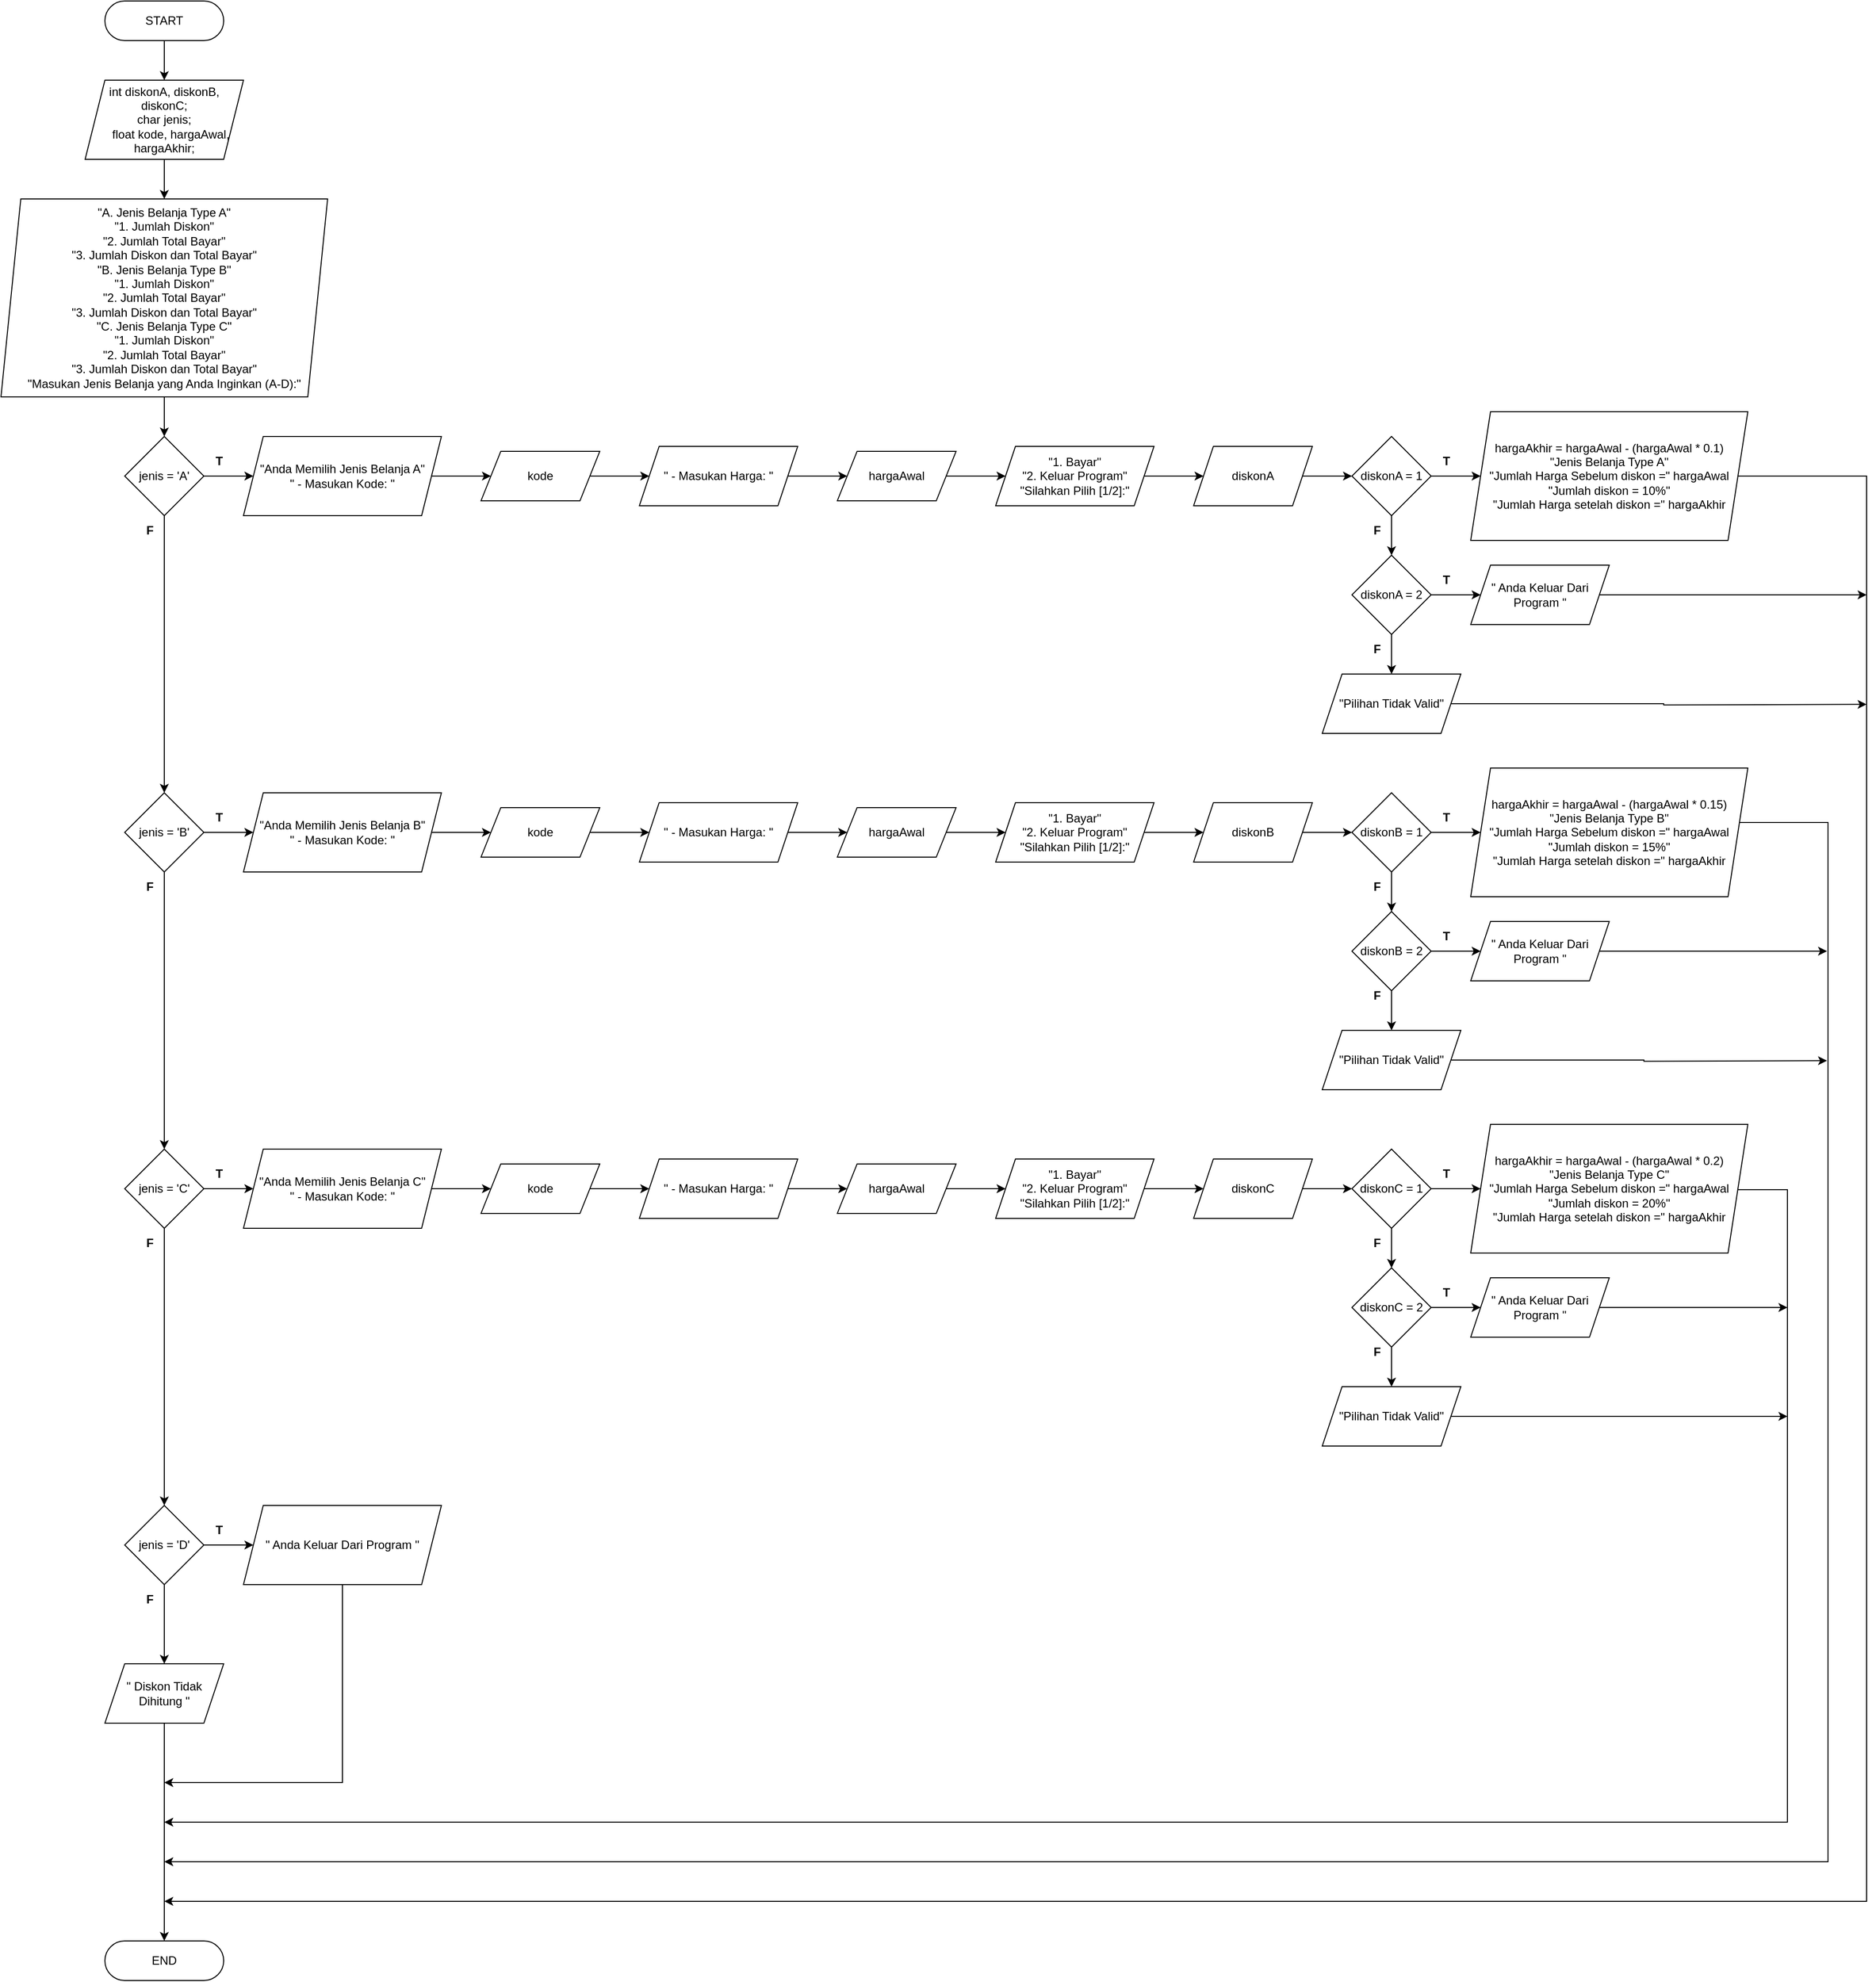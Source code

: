 <mxfile version="22.0.3" type="github">
  <diagram id="C5RBs43oDa-KdzZeNtuy" name="Page-1">
    <mxGraphModel dx="1877" dy="534" grid="1" gridSize="10" guides="1" tooltips="1" connect="1" arrows="1" fold="1" page="1" pageScale="1" pageWidth="827" pageHeight="1169" math="0" shadow="0">
      <root>
        <mxCell id="WIyWlLk6GJQsqaUBKTNV-0" />
        <mxCell id="WIyWlLk6GJQsqaUBKTNV-1" parent="WIyWlLk6GJQsqaUBKTNV-0" />
        <mxCell id="9HEpveWAv9ixlDzTCL7B-12" style="edgeStyle=orthogonalEdgeStyle;rounded=0;orthogonalLoop=1;jettySize=auto;html=1;exitX=0.5;exitY=1;exitDx=0;exitDy=0;entryX=0.5;entryY=0;entryDx=0;entryDy=0;" parent="WIyWlLk6GJQsqaUBKTNV-1" source="9HEpveWAv9ixlDzTCL7B-0" target="9HEpveWAv9ixlDzTCL7B-9" edge="1">
          <mxGeometry relative="1" as="geometry" />
        </mxCell>
        <mxCell id="9HEpveWAv9ixlDzTCL7B-0" value="START" style="rounded=1;whiteSpace=wrap;html=1;arcSize=50;" parent="WIyWlLk6GJQsqaUBKTNV-1" vertex="1">
          <mxGeometry x="60" y="200" width="120" height="40" as="geometry" />
        </mxCell>
        <mxCell id="rqn4Hq65323MsPB9Nm2r-11" style="edgeStyle=orthogonalEdgeStyle;rounded=0;orthogonalLoop=1;jettySize=auto;html=1;exitX=1;exitY=0.5;exitDx=0;exitDy=0;" edge="1" parent="WIyWlLk6GJQsqaUBKTNV-1" source="9HEpveWAv9ixlDzTCL7B-3" target="rqn4Hq65323MsPB9Nm2r-6">
          <mxGeometry relative="1" as="geometry" />
        </mxCell>
        <mxCell id="rqn4Hq65323MsPB9Nm2r-63" style="edgeStyle=orthogonalEdgeStyle;rounded=0;orthogonalLoop=1;jettySize=auto;html=1;exitX=0.5;exitY=1;exitDx=0;exitDy=0;entryX=0.5;entryY=0;entryDx=0;entryDy=0;" edge="1" parent="WIyWlLk6GJQsqaUBKTNV-1" source="9HEpveWAv9ixlDzTCL7B-3" target="rqn4Hq65323MsPB9Nm2r-37">
          <mxGeometry relative="1" as="geometry" />
        </mxCell>
        <mxCell id="9HEpveWAv9ixlDzTCL7B-3" value="jenis = &#39;A&#39;" style="rhombus;whiteSpace=wrap;html=1;" parent="WIyWlLk6GJQsqaUBKTNV-1" vertex="1">
          <mxGeometry x="80" y="640" width="80" height="80" as="geometry" />
        </mxCell>
        <mxCell id="rqn4Hq65323MsPB9Nm2r-4" style="edgeStyle=orthogonalEdgeStyle;rounded=0;orthogonalLoop=1;jettySize=auto;html=1;exitX=0.5;exitY=1;exitDx=0;exitDy=0;entryX=0.5;entryY=0;entryDx=0;entryDy=0;" edge="1" parent="WIyWlLk6GJQsqaUBKTNV-1" source="9HEpveWAv9ixlDzTCL7B-9" target="rqn4Hq65323MsPB9Nm2r-2">
          <mxGeometry relative="1" as="geometry" />
        </mxCell>
        <mxCell id="9HEpveWAv9ixlDzTCL7B-9" value="&lt;div&gt;int diskonA, diskonB, diskonC;&lt;/div&gt;&lt;div&gt;char jenis;&lt;span style=&quot;&quot;&gt;&lt;/span&gt;&lt;/div&gt;&lt;div&gt;&lt;span style=&quot;&quot;&gt;&lt;span style=&quot;&quot;&gt;&lt;span style=&quot;white-space: pre;&quot;&gt;&amp;nbsp;&amp;nbsp;&amp;nbsp;&amp;nbsp;&lt;/span&gt;&lt;/span&gt;float kode, hargaAwal, hargaAkhir;&lt;/span&gt;&lt;/div&gt;" style="shape=parallelogram;perimeter=parallelogramPerimeter;whiteSpace=wrap;html=1;fixedSize=1;" parent="WIyWlLk6GJQsqaUBKTNV-1" vertex="1">
          <mxGeometry x="40" y="280" width="160" height="80" as="geometry" />
        </mxCell>
        <mxCell id="9HEpveWAv9ixlDzTCL7B-16" value="END" style="rounded=1;whiteSpace=wrap;html=1;arcSize=50;" parent="WIyWlLk6GJQsqaUBKTNV-1" vertex="1">
          <mxGeometry x="60" y="2160" width="120" height="40" as="geometry" />
        </mxCell>
        <mxCell id="rqn4Hq65323MsPB9Nm2r-5" style="edgeStyle=orthogonalEdgeStyle;rounded=0;orthogonalLoop=1;jettySize=auto;html=1;exitX=0.5;exitY=1;exitDx=0;exitDy=0;entryX=0.5;entryY=0;entryDx=0;entryDy=0;" edge="1" parent="WIyWlLk6GJQsqaUBKTNV-1" source="rqn4Hq65323MsPB9Nm2r-2" target="9HEpveWAv9ixlDzTCL7B-3">
          <mxGeometry relative="1" as="geometry" />
        </mxCell>
        <mxCell id="rqn4Hq65323MsPB9Nm2r-2" value="&lt;div&gt;&quot;A. Jenis Belanja Type A&quot;&lt;/div&gt;&lt;div&gt;&quot;1. Jumlah Diskon&quot;&lt;/div&gt;&lt;div&gt;&quot;2. Jumlah Total Bayar&quot;&lt;/div&gt;&lt;div&gt;&quot;3. Jumlah Diskon dan Total Bayar&quot;&lt;/div&gt;&lt;div&gt;&quot;B. Jenis Belanja Type B&quot;&lt;/div&gt;&lt;div&gt;&quot;1. Jumlah Diskon&quot;&lt;/div&gt;&lt;div&gt;&quot;2. Jumlah Total Bayar&quot;&lt;/div&gt;&lt;div&gt;&quot;3. Jumlah Diskon dan Total Bayar&quot;&lt;/div&gt;&lt;div&gt;&quot;C. Jenis Belanja Type C&quot;&lt;/div&gt;&lt;div&gt;&quot;1. Jumlah Diskon&quot;&lt;/div&gt;&lt;div&gt;&quot;2. Jumlah Total Bayar&quot;&lt;/div&gt;&lt;div&gt;&quot;3. Jumlah Diskon dan Total Bayar&quot;&lt;/div&gt;&lt;div&gt;&quot;Masukan Jenis Belanja yang Anda Inginkan (A-D):&quot;&lt;/div&gt;" style="shape=parallelogram;perimeter=parallelogramPerimeter;whiteSpace=wrap;html=1;fixedSize=1;align=center;" vertex="1" parent="WIyWlLk6GJQsqaUBKTNV-1">
          <mxGeometry x="-45" y="400" width="330" height="200" as="geometry" />
        </mxCell>
        <mxCell id="rqn4Hq65323MsPB9Nm2r-12" style="edgeStyle=orthogonalEdgeStyle;rounded=0;orthogonalLoop=1;jettySize=auto;html=1;exitX=1;exitY=0.5;exitDx=0;exitDy=0;entryX=0;entryY=0.5;entryDx=0;entryDy=0;" edge="1" parent="WIyWlLk6GJQsqaUBKTNV-1" source="rqn4Hq65323MsPB9Nm2r-6" target="rqn4Hq65323MsPB9Nm2r-9">
          <mxGeometry relative="1" as="geometry" />
        </mxCell>
        <mxCell id="rqn4Hq65323MsPB9Nm2r-6" value="&quot;Anda Memilih Jenis Belanja A&quot;&lt;br&gt;&quot; - Masukan Kode: &quot;" style="shape=parallelogram;perimeter=parallelogramPerimeter;whiteSpace=wrap;html=1;fixedSize=1;" vertex="1" parent="WIyWlLk6GJQsqaUBKTNV-1">
          <mxGeometry x="200" y="640" width="200" height="80" as="geometry" />
        </mxCell>
        <mxCell id="rqn4Hq65323MsPB9Nm2r-14" style="edgeStyle=orthogonalEdgeStyle;rounded=0;orthogonalLoop=1;jettySize=auto;html=1;exitX=1;exitY=0.5;exitDx=0;exitDy=0;entryX=0;entryY=0.5;entryDx=0;entryDy=0;" edge="1" parent="WIyWlLk6GJQsqaUBKTNV-1" source="rqn4Hq65323MsPB9Nm2r-9" target="rqn4Hq65323MsPB9Nm2r-13">
          <mxGeometry relative="1" as="geometry" />
        </mxCell>
        <mxCell id="rqn4Hq65323MsPB9Nm2r-9" value="kode" style="shape=parallelogram;perimeter=parallelogramPerimeter;whiteSpace=wrap;html=1;fixedSize=1;" vertex="1" parent="WIyWlLk6GJQsqaUBKTNV-1">
          <mxGeometry x="440" y="655" width="120" height="50" as="geometry" />
        </mxCell>
        <mxCell id="rqn4Hq65323MsPB9Nm2r-16" style="edgeStyle=orthogonalEdgeStyle;rounded=0;orthogonalLoop=1;jettySize=auto;html=1;exitX=1;exitY=0.5;exitDx=0;exitDy=0;entryX=0;entryY=0.5;entryDx=0;entryDy=0;" edge="1" parent="WIyWlLk6GJQsqaUBKTNV-1" source="rqn4Hq65323MsPB9Nm2r-13" target="rqn4Hq65323MsPB9Nm2r-15">
          <mxGeometry relative="1" as="geometry" />
        </mxCell>
        <mxCell id="rqn4Hq65323MsPB9Nm2r-13" value="&quot;&amp;nbsp;- Masukan Harga: &quot;" style="shape=parallelogram;perimeter=parallelogramPerimeter;whiteSpace=wrap;html=1;fixedSize=1;" vertex="1" parent="WIyWlLk6GJQsqaUBKTNV-1">
          <mxGeometry x="600" y="650" width="160" height="60" as="geometry" />
        </mxCell>
        <mxCell id="rqn4Hq65323MsPB9Nm2r-19" style="edgeStyle=orthogonalEdgeStyle;rounded=0;orthogonalLoop=1;jettySize=auto;html=1;exitX=1;exitY=0.5;exitDx=0;exitDy=0;" edge="1" parent="WIyWlLk6GJQsqaUBKTNV-1" source="rqn4Hq65323MsPB9Nm2r-15" target="rqn4Hq65323MsPB9Nm2r-18">
          <mxGeometry relative="1" as="geometry" />
        </mxCell>
        <mxCell id="rqn4Hq65323MsPB9Nm2r-15" value="hargaAwal" style="shape=parallelogram;perimeter=parallelogramPerimeter;whiteSpace=wrap;html=1;fixedSize=1;" vertex="1" parent="WIyWlLk6GJQsqaUBKTNV-1">
          <mxGeometry x="800" y="655" width="120" height="50" as="geometry" />
        </mxCell>
        <mxCell id="rqn4Hq65323MsPB9Nm2r-21" style="edgeStyle=orthogonalEdgeStyle;rounded=0;orthogonalLoop=1;jettySize=auto;html=1;exitX=1;exitY=0.5;exitDx=0;exitDy=0;entryX=0;entryY=0.5;entryDx=0;entryDy=0;" edge="1" parent="WIyWlLk6GJQsqaUBKTNV-1" source="rqn4Hq65323MsPB9Nm2r-18" target="rqn4Hq65323MsPB9Nm2r-20">
          <mxGeometry relative="1" as="geometry" />
        </mxCell>
        <mxCell id="rqn4Hq65323MsPB9Nm2r-18" value="&lt;div&gt;&quot;1. Bayar&quot;&lt;/div&gt;&lt;div&gt;&quot;2. Keluar Program&quot;&lt;/div&gt;&lt;div&gt;&quot;Silahkan Pilih [1/2]:&quot;&lt;/div&gt;" style="shape=parallelogram;perimeter=parallelogramPerimeter;whiteSpace=wrap;html=1;fixedSize=1;" vertex="1" parent="WIyWlLk6GJQsqaUBKTNV-1">
          <mxGeometry x="960" y="650" width="160" height="60" as="geometry" />
        </mxCell>
        <mxCell id="rqn4Hq65323MsPB9Nm2r-23" style="edgeStyle=orthogonalEdgeStyle;rounded=0;orthogonalLoop=1;jettySize=auto;html=1;exitX=1;exitY=0.5;exitDx=0;exitDy=0;entryX=0;entryY=0.5;entryDx=0;entryDy=0;" edge="1" parent="WIyWlLk6GJQsqaUBKTNV-1" source="rqn4Hq65323MsPB9Nm2r-20" target="rqn4Hq65323MsPB9Nm2r-22">
          <mxGeometry relative="1" as="geometry" />
        </mxCell>
        <mxCell id="rqn4Hq65323MsPB9Nm2r-20" value="diskonA" style="shape=parallelogram;perimeter=parallelogramPerimeter;whiteSpace=wrap;html=1;fixedSize=1;" vertex="1" parent="WIyWlLk6GJQsqaUBKTNV-1">
          <mxGeometry x="1160" y="650" width="120" height="60" as="geometry" />
        </mxCell>
        <mxCell id="rqn4Hq65323MsPB9Nm2r-25" style="edgeStyle=orthogonalEdgeStyle;rounded=0;orthogonalLoop=1;jettySize=auto;html=1;exitX=1;exitY=0.5;exitDx=0;exitDy=0;entryX=0;entryY=0.5;entryDx=0;entryDy=0;" edge="1" parent="WIyWlLk6GJQsqaUBKTNV-1" source="rqn4Hq65323MsPB9Nm2r-22" target="rqn4Hq65323MsPB9Nm2r-24">
          <mxGeometry relative="1" as="geometry" />
        </mxCell>
        <mxCell id="rqn4Hq65323MsPB9Nm2r-27" style="edgeStyle=orthogonalEdgeStyle;rounded=0;orthogonalLoop=1;jettySize=auto;html=1;exitX=0.5;exitY=1;exitDx=0;exitDy=0;entryX=0.5;entryY=0;entryDx=0;entryDy=0;" edge="1" parent="WIyWlLk6GJQsqaUBKTNV-1" source="rqn4Hq65323MsPB9Nm2r-22" target="rqn4Hq65323MsPB9Nm2r-26">
          <mxGeometry relative="1" as="geometry" />
        </mxCell>
        <mxCell id="rqn4Hq65323MsPB9Nm2r-22" value="diskonA = 1" style="rhombus;whiteSpace=wrap;html=1;" vertex="1" parent="WIyWlLk6GJQsqaUBKTNV-1">
          <mxGeometry x="1320" y="640" width="80" height="80" as="geometry" />
        </mxCell>
        <mxCell id="rqn4Hq65323MsPB9Nm2r-113" style="edgeStyle=orthogonalEdgeStyle;rounded=0;orthogonalLoop=1;jettySize=auto;html=1;exitX=1;exitY=0.5;exitDx=0;exitDy=0;" edge="1" parent="WIyWlLk6GJQsqaUBKTNV-1" source="rqn4Hq65323MsPB9Nm2r-24">
          <mxGeometry relative="1" as="geometry">
            <mxPoint x="120" y="2120" as="targetPoint" />
            <Array as="points">
              <mxPoint x="1840" y="680" />
              <mxPoint x="1840" y="2120" />
            </Array>
          </mxGeometry>
        </mxCell>
        <mxCell id="rqn4Hq65323MsPB9Nm2r-24" value="&lt;div&gt;hargaAkhir = hargaAwal - (hargaAwal * 0.1)&lt;/div&gt;&lt;div&gt;&quot;Jenis Belanja Type A&quot;&lt;/div&gt;&lt;div&gt;&quot;Jumlah Harga Sebelum diskon =&quot; hargaAwal&lt;/div&gt;&lt;div&gt;&quot;Jumlah diskon = 10%&quot;&lt;br&gt;&lt;/div&gt;&lt;div&gt;&quot;Jumlah Harga setelah diskon =&quot; hargaAkhir&lt;/div&gt;" style="shape=parallelogram;perimeter=parallelogramPerimeter;whiteSpace=wrap;html=1;fixedSize=1;" vertex="1" parent="WIyWlLk6GJQsqaUBKTNV-1">
          <mxGeometry x="1440" y="615" width="280" height="130" as="geometry" />
        </mxCell>
        <mxCell id="rqn4Hq65323MsPB9Nm2r-29" style="edgeStyle=orthogonalEdgeStyle;rounded=0;orthogonalLoop=1;jettySize=auto;html=1;exitX=1;exitY=0.5;exitDx=0;exitDy=0;" edge="1" parent="WIyWlLk6GJQsqaUBKTNV-1" source="rqn4Hq65323MsPB9Nm2r-26" target="rqn4Hq65323MsPB9Nm2r-28">
          <mxGeometry relative="1" as="geometry" />
        </mxCell>
        <mxCell id="rqn4Hq65323MsPB9Nm2r-31" style="edgeStyle=orthogonalEdgeStyle;rounded=0;orthogonalLoop=1;jettySize=auto;html=1;exitX=0.5;exitY=1;exitDx=0;exitDy=0;entryX=0.5;entryY=0;entryDx=0;entryDy=0;" edge="1" parent="WIyWlLk6GJQsqaUBKTNV-1" source="rqn4Hq65323MsPB9Nm2r-26" target="rqn4Hq65323MsPB9Nm2r-30">
          <mxGeometry relative="1" as="geometry" />
        </mxCell>
        <mxCell id="rqn4Hq65323MsPB9Nm2r-26" value="diskonA = 2" style="rhombus;whiteSpace=wrap;html=1;" vertex="1" parent="WIyWlLk6GJQsqaUBKTNV-1">
          <mxGeometry x="1320" y="760" width="80" height="80" as="geometry" />
        </mxCell>
        <mxCell id="rqn4Hq65323MsPB9Nm2r-116" style="edgeStyle=orthogonalEdgeStyle;rounded=0;orthogonalLoop=1;jettySize=auto;html=1;exitX=1;exitY=0.5;exitDx=0;exitDy=0;" edge="1" parent="WIyWlLk6GJQsqaUBKTNV-1" source="rqn4Hq65323MsPB9Nm2r-28">
          <mxGeometry relative="1" as="geometry">
            <mxPoint x="1840" y="800" as="targetPoint" />
          </mxGeometry>
        </mxCell>
        <mxCell id="rqn4Hq65323MsPB9Nm2r-28" value="&quot; Anda Keluar Dari Program &quot;" style="shape=parallelogram;perimeter=parallelogramPerimeter;whiteSpace=wrap;html=1;fixedSize=1;" vertex="1" parent="WIyWlLk6GJQsqaUBKTNV-1">
          <mxGeometry x="1440" y="770" width="140" height="60" as="geometry" />
        </mxCell>
        <mxCell id="rqn4Hq65323MsPB9Nm2r-117" style="edgeStyle=orthogonalEdgeStyle;rounded=0;orthogonalLoop=1;jettySize=auto;html=1;exitX=1;exitY=0.5;exitDx=0;exitDy=0;" edge="1" parent="WIyWlLk6GJQsqaUBKTNV-1" source="rqn4Hq65323MsPB9Nm2r-30">
          <mxGeometry relative="1" as="geometry">
            <mxPoint x="1840" y="910.667" as="targetPoint" />
          </mxGeometry>
        </mxCell>
        <mxCell id="rqn4Hq65323MsPB9Nm2r-30" value="&quot;Pilihan Tidak Valid&quot;" style="shape=parallelogram;perimeter=parallelogramPerimeter;whiteSpace=wrap;html=1;fixedSize=1;" vertex="1" parent="WIyWlLk6GJQsqaUBKTNV-1">
          <mxGeometry x="1290" y="880" width="140" height="60" as="geometry" />
        </mxCell>
        <mxCell id="rqn4Hq65323MsPB9Nm2r-32" value="&lt;b&gt;T&lt;/b&gt;" style="text;html=1;align=center;verticalAlign=middle;resizable=0;points=[];autosize=1;strokeColor=none;fillColor=none;" vertex="1" parent="WIyWlLk6GJQsqaUBKTNV-1">
          <mxGeometry x="1400" y="650" width="30" height="30" as="geometry" />
        </mxCell>
        <mxCell id="rqn4Hq65323MsPB9Nm2r-33" value="&lt;b&gt;F&lt;/b&gt;" style="text;html=1;align=center;verticalAlign=middle;resizable=0;points=[];autosize=1;strokeColor=none;fillColor=none;" vertex="1" parent="WIyWlLk6GJQsqaUBKTNV-1">
          <mxGeometry x="1330" y="720" width="30" height="30" as="geometry" />
        </mxCell>
        <mxCell id="rqn4Hq65323MsPB9Nm2r-34" value="&lt;b&gt;T&lt;/b&gt;" style="text;html=1;align=center;verticalAlign=middle;resizable=0;points=[];autosize=1;strokeColor=none;fillColor=none;" vertex="1" parent="WIyWlLk6GJQsqaUBKTNV-1">
          <mxGeometry x="1400" y="770" width="30" height="30" as="geometry" />
        </mxCell>
        <mxCell id="rqn4Hq65323MsPB9Nm2r-35" value="&lt;b&gt;F&lt;/b&gt;" style="text;html=1;align=center;verticalAlign=middle;resizable=0;points=[];autosize=1;strokeColor=none;fillColor=none;" vertex="1" parent="WIyWlLk6GJQsqaUBKTNV-1">
          <mxGeometry x="1330" y="840" width="30" height="30" as="geometry" />
        </mxCell>
        <mxCell id="rqn4Hq65323MsPB9Nm2r-36" style="edgeStyle=orthogonalEdgeStyle;rounded=0;orthogonalLoop=1;jettySize=auto;html=1;exitX=1;exitY=0.5;exitDx=0;exitDy=0;" edge="1" parent="WIyWlLk6GJQsqaUBKTNV-1" source="rqn4Hq65323MsPB9Nm2r-37" target="rqn4Hq65323MsPB9Nm2r-39">
          <mxGeometry relative="1" as="geometry" />
        </mxCell>
        <mxCell id="rqn4Hq65323MsPB9Nm2r-95" style="edgeStyle=orthogonalEdgeStyle;rounded=0;orthogonalLoop=1;jettySize=auto;html=1;exitX=0.5;exitY=1;exitDx=0;exitDy=0;entryX=0.5;entryY=0;entryDx=0;entryDy=0;" edge="1" parent="WIyWlLk6GJQsqaUBKTNV-1" source="rqn4Hq65323MsPB9Nm2r-37" target="rqn4Hq65323MsPB9Nm2r-68">
          <mxGeometry relative="1" as="geometry" />
        </mxCell>
        <mxCell id="rqn4Hq65323MsPB9Nm2r-37" value="jenis = &#39;B&#39;" style="rhombus;whiteSpace=wrap;html=1;" vertex="1" parent="WIyWlLk6GJQsqaUBKTNV-1">
          <mxGeometry x="80" y="1000" width="80" height="80" as="geometry" />
        </mxCell>
        <mxCell id="rqn4Hq65323MsPB9Nm2r-38" style="edgeStyle=orthogonalEdgeStyle;rounded=0;orthogonalLoop=1;jettySize=auto;html=1;exitX=1;exitY=0.5;exitDx=0;exitDy=0;entryX=0;entryY=0.5;entryDx=0;entryDy=0;" edge="1" parent="WIyWlLk6GJQsqaUBKTNV-1" source="rqn4Hq65323MsPB9Nm2r-39" target="rqn4Hq65323MsPB9Nm2r-41">
          <mxGeometry relative="1" as="geometry" />
        </mxCell>
        <mxCell id="rqn4Hq65323MsPB9Nm2r-39" value="&quot;Anda Memilih Jenis Belanja B&quot;&lt;br&gt;&quot; - Masukan Kode: &quot;" style="shape=parallelogram;perimeter=parallelogramPerimeter;whiteSpace=wrap;html=1;fixedSize=1;" vertex="1" parent="WIyWlLk6GJQsqaUBKTNV-1">
          <mxGeometry x="200" y="1000" width="200" height="80" as="geometry" />
        </mxCell>
        <mxCell id="rqn4Hq65323MsPB9Nm2r-40" style="edgeStyle=orthogonalEdgeStyle;rounded=0;orthogonalLoop=1;jettySize=auto;html=1;exitX=1;exitY=0.5;exitDx=0;exitDy=0;entryX=0;entryY=0.5;entryDx=0;entryDy=0;" edge="1" parent="WIyWlLk6GJQsqaUBKTNV-1" source="rqn4Hq65323MsPB9Nm2r-41" target="rqn4Hq65323MsPB9Nm2r-43">
          <mxGeometry relative="1" as="geometry" />
        </mxCell>
        <mxCell id="rqn4Hq65323MsPB9Nm2r-41" value="kode" style="shape=parallelogram;perimeter=parallelogramPerimeter;whiteSpace=wrap;html=1;fixedSize=1;" vertex="1" parent="WIyWlLk6GJQsqaUBKTNV-1">
          <mxGeometry x="440" y="1015" width="120" height="50" as="geometry" />
        </mxCell>
        <mxCell id="rqn4Hq65323MsPB9Nm2r-42" style="edgeStyle=orthogonalEdgeStyle;rounded=0;orthogonalLoop=1;jettySize=auto;html=1;exitX=1;exitY=0.5;exitDx=0;exitDy=0;entryX=0;entryY=0.5;entryDx=0;entryDy=0;" edge="1" parent="WIyWlLk6GJQsqaUBKTNV-1" source="rqn4Hq65323MsPB9Nm2r-43" target="rqn4Hq65323MsPB9Nm2r-45">
          <mxGeometry relative="1" as="geometry" />
        </mxCell>
        <mxCell id="rqn4Hq65323MsPB9Nm2r-43" value="&quot;&amp;nbsp;- Masukan Harga: &quot;" style="shape=parallelogram;perimeter=parallelogramPerimeter;whiteSpace=wrap;html=1;fixedSize=1;" vertex="1" parent="WIyWlLk6GJQsqaUBKTNV-1">
          <mxGeometry x="600" y="1010" width="160" height="60" as="geometry" />
        </mxCell>
        <mxCell id="rqn4Hq65323MsPB9Nm2r-44" style="edgeStyle=orthogonalEdgeStyle;rounded=0;orthogonalLoop=1;jettySize=auto;html=1;exitX=1;exitY=0.5;exitDx=0;exitDy=0;" edge="1" parent="WIyWlLk6GJQsqaUBKTNV-1" source="rqn4Hq65323MsPB9Nm2r-45" target="rqn4Hq65323MsPB9Nm2r-47">
          <mxGeometry relative="1" as="geometry" />
        </mxCell>
        <mxCell id="rqn4Hq65323MsPB9Nm2r-45" value="hargaAwal" style="shape=parallelogram;perimeter=parallelogramPerimeter;whiteSpace=wrap;html=1;fixedSize=1;" vertex="1" parent="WIyWlLk6GJQsqaUBKTNV-1">
          <mxGeometry x="800" y="1015" width="120" height="50" as="geometry" />
        </mxCell>
        <mxCell id="rqn4Hq65323MsPB9Nm2r-46" style="edgeStyle=orthogonalEdgeStyle;rounded=0;orthogonalLoop=1;jettySize=auto;html=1;exitX=1;exitY=0.5;exitDx=0;exitDy=0;entryX=0;entryY=0.5;entryDx=0;entryDy=0;" edge="1" parent="WIyWlLk6GJQsqaUBKTNV-1" source="rqn4Hq65323MsPB9Nm2r-47" target="rqn4Hq65323MsPB9Nm2r-49">
          <mxGeometry relative="1" as="geometry" />
        </mxCell>
        <mxCell id="rqn4Hq65323MsPB9Nm2r-47" value="&lt;div&gt;&quot;1. Bayar&quot;&lt;/div&gt;&lt;div&gt;&quot;2. Keluar Program&quot;&lt;/div&gt;&lt;div&gt;&quot;Silahkan Pilih [1/2]:&quot;&lt;/div&gt;" style="shape=parallelogram;perimeter=parallelogramPerimeter;whiteSpace=wrap;html=1;fixedSize=1;" vertex="1" parent="WIyWlLk6GJQsqaUBKTNV-1">
          <mxGeometry x="960" y="1010" width="160" height="60" as="geometry" />
        </mxCell>
        <mxCell id="rqn4Hq65323MsPB9Nm2r-48" style="edgeStyle=orthogonalEdgeStyle;rounded=0;orthogonalLoop=1;jettySize=auto;html=1;exitX=1;exitY=0.5;exitDx=0;exitDy=0;entryX=0;entryY=0.5;entryDx=0;entryDy=0;" edge="1" parent="WIyWlLk6GJQsqaUBKTNV-1" source="rqn4Hq65323MsPB9Nm2r-49" target="rqn4Hq65323MsPB9Nm2r-52">
          <mxGeometry relative="1" as="geometry" />
        </mxCell>
        <mxCell id="rqn4Hq65323MsPB9Nm2r-49" value="diskonB" style="shape=parallelogram;perimeter=parallelogramPerimeter;whiteSpace=wrap;html=1;fixedSize=1;" vertex="1" parent="WIyWlLk6GJQsqaUBKTNV-1">
          <mxGeometry x="1160" y="1010" width="120" height="60" as="geometry" />
        </mxCell>
        <mxCell id="rqn4Hq65323MsPB9Nm2r-50" style="edgeStyle=orthogonalEdgeStyle;rounded=0;orthogonalLoop=1;jettySize=auto;html=1;exitX=1;exitY=0.5;exitDx=0;exitDy=0;entryX=0;entryY=0.5;entryDx=0;entryDy=0;" edge="1" parent="WIyWlLk6GJQsqaUBKTNV-1" source="rqn4Hq65323MsPB9Nm2r-52" target="rqn4Hq65323MsPB9Nm2r-53">
          <mxGeometry relative="1" as="geometry" />
        </mxCell>
        <mxCell id="rqn4Hq65323MsPB9Nm2r-51" style="edgeStyle=orthogonalEdgeStyle;rounded=0;orthogonalLoop=1;jettySize=auto;html=1;exitX=0.5;exitY=1;exitDx=0;exitDy=0;entryX=0.5;entryY=0;entryDx=0;entryDy=0;" edge="1" parent="WIyWlLk6GJQsqaUBKTNV-1" source="rqn4Hq65323MsPB9Nm2r-52" target="rqn4Hq65323MsPB9Nm2r-56">
          <mxGeometry relative="1" as="geometry" />
        </mxCell>
        <mxCell id="rqn4Hq65323MsPB9Nm2r-52" value="diskonB = 1" style="rhombus;whiteSpace=wrap;html=1;" vertex="1" parent="WIyWlLk6GJQsqaUBKTNV-1">
          <mxGeometry x="1320" y="1000" width="80" height="80" as="geometry" />
        </mxCell>
        <mxCell id="rqn4Hq65323MsPB9Nm2r-110" style="edgeStyle=orthogonalEdgeStyle;rounded=0;orthogonalLoop=1;jettySize=auto;html=1;exitX=1;exitY=0.5;exitDx=0;exitDy=0;" edge="1" parent="WIyWlLk6GJQsqaUBKTNV-1">
          <mxGeometry relative="1" as="geometry">
            <mxPoint x="120" y="2080" as="targetPoint" />
            <mxPoint x="1709.5" y="1030" as="sourcePoint" />
            <Array as="points">
              <mxPoint x="1801" y="1030" />
              <mxPoint x="1801" y="2080" />
              <mxPoint x="660" y="2080" />
            </Array>
          </mxGeometry>
        </mxCell>
        <mxCell id="rqn4Hq65323MsPB9Nm2r-53" value="&lt;div&gt;hargaAkhir = hargaAwal - (hargaAwal * 0.15)&lt;/div&gt;&lt;div&gt;&quot;Jenis Belanja Type B&quot;&lt;/div&gt;&lt;div&gt;&quot;Jumlah Harga Sebelum diskon =&quot; hargaAwal&lt;/div&gt;&lt;div&gt;&quot;Jumlah diskon = 15%&quot;&lt;br&gt;&lt;/div&gt;&lt;div&gt;&quot;Jumlah Harga setelah diskon =&quot; hargaAkhir&lt;/div&gt;" style="shape=parallelogram;perimeter=parallelogramPerimeter;whiteSpace=wrap;html=1;fixedSize=1;" vertex="1" parent="WIyWlLk6GJQsqaUBKTNV-1">
          <mxGeometry x="1440" y="975" width="280" height="130" as="geometry" />
        </mxCell>
        <mxCell id="rqn4Hq65323MsPB9Nm2r-54" style="edgeStyle=orthogonalEdgeStyle;rounded=0;orthogonalLoop=1;jettySize=auto;html=1;exitX=1;exitY=0.5;exitDx=0;exitDy=0;" edge="1" parent="WIyWlLk6GJQsqaUBKTNV-1" source="rqn4Hq65323MsPB9Nm2r-56" target="rqn4Hq65323MsPB9Nm2r-57">
          <mxGeometry relative="1" as="geometry" />
        </mxCell>
        <mxCell id="rqn4Hq65323MsPB9Nm2r-55" style="edgeStyle=orthogonalEdgeStyle;rounded=0;orthogonalLoop=1;jettySize=auto;html=1;exitX=0.5;exitY=1;exitDx=0;exitDy=0;entryX=0.5;entryY=0;entryDx=0;entryDy=0;" edge="1" parent="WIyWlLk6GJQsqaUBKTNV-1" source="rqn4Hq65323MsPB9Nm2r-56" target="rqn4Hq65323MsPB9Nm2r-58">
          <mxGeometry relative="1" as="geometry" />
        </mxCell>
        <mxCell id="rqn4Hq65323MsPB9Nm2r-56" value="diskonB = 2" style="rhombus;whiteSpace=wrap;html=1;" vertex="1" parent="WIyWlLk6GJQsqaUBKTNV-1">
          <mxGeometry x="1320" y="1120" width="80" height="80" as="geometry" />
        </mxCell>
        <mxCell id="rqn4Hq65323MsPB9Nm2r-114" style="edgeStyle=orthogonalEdgeStyle;rounded=0;orthogonalLoop=1;jettySize=auto;html=1;exitX=1;exitY=0.5;exitDx=0;exitDy=0;" edge="1" parent="WIyWlLk6GJQsqaUBKTNV-1" source="rqn4Hq65323MsPB9Nm2r-57">
          <mxGeometry relative="1" as="geometry">
            <mxPoint x="1800" y="1160" as="targetPoint" />
          </mxGeometry>
        </mxCell>
        <mxCell id="rqn4Hq65323MsPB9Nm2r-57" value="&quot; Anda Keluar Dari Program &quot;" style="shape=parallelogram;perimeter=parallelogramPerimeter;whiteSpace=wrap;html=1;fixedSize=1;" vertex="1" parent="WIyWlLk6GJQsqaUBKTNV-1">
          <mxGeometry x="1440" y="1130" width="140" height="60" as="geometry" />
        </mxCell>
        <mxCell id="rqn4Hq65323MsPB9Nm2r-115" style="edgeStyle=orthogonalEdgeStyle;rounded=0;orthogonalLoop=1;jettySize=auto;html=1;exitX=1;exitY=0.5;exitDx=0;exitDy=0;" edge="1" parent="WIyWlLk6GJQsqaUBKTNV-1" source="rqn4Hq65323MsPB9Nm2r-58">
          <mxGeometry relative="1" as="geometry">
            <mxPoint x="1800" y="1270.667" as="targetPoint" />
          </mxGeometry>
        </mxCell>
        <mxCell id="rqn4Hq65323MsPB9Nm2r-58" value="&quot;Pilihan Tidak Valid&quot;" style="shape=parallelogram;perimeter=parallelogramPerimeter;whiteSpace=wrap;html=1;fixedSize=1;" vertex="1" parent="WIyWlLk6GJQsqaUBKTNV-1">
          <mxGeometry x="1290" y="1240" width="140" height="60" as="geometry" />
        </mxCell>
        <mxCell id="rqn4Hq65323MsPB9Nm2r-59" value="&lt;b&gt;T&lt;/b&gt;" style="text;html=1;align=center;verticalAlign=middle;resizable=0;points=[];autosize=1;strokeColor=none;fillColor=none;" vertex="1" parent="WIyWlLk6GJQsqaUBKTNV-1">
          <mxGeometry x="1400" y="1010" width="30" height="30" as="geometry" />
        </mxCell>
        <mxCell id="rqn4Hq65323MsPB9Nm2r-60" value="&lt;b&gt;F&lt;/b&gt;" style="text;html=1;align=center;verticalAlign=middle;resizable=0;points=[];autosize=1;strokeColor=none;fillColor=none;" vertex="1" parent="WIyWlLk6GJQsqaUBKTNV-1">
          <mxGeometry x="1330" y="1080" width="30" height="30" as="geometry" />
        </mxCell>
        <mxCell id="rqn4Hq65323MsPB9Nm2r-61" value="&lt;b&gt;T&lt;/b&gt;" style="text;html=1;align=center;verticalAlign=middle;resizable=0;points=[];autosize=1;strokeColor=none;fillColor=none;" vertex="1" parent="WIyWlLk6GJQsqaUBKTNV-1">
          <mxGeometry x="1400" y="1130" width="30" height="30" as="geometry" />
        </mxCell>
        <mxCell id="rqn4Hq65323MsPB9Nm2r-62" value="&lt;b&gt;F&lt;/b&gt;" style="text;html=1;align=center;verticalAlign=middle;resizable=0;points=[];autosize=1;strokeColor=none;fillColor=none;" vertex="1" parent="WIyWlLk6GJQsqaUBKTNV-1">
          <mxGeometry x="1330" y="1190" width="30" height="30" as="geometry" />
        </mxCell>
        <mxCell id="rqn4Hq65323MsPB9Nm2r-64" value="&lt;b&gt;T&lt;/b&gt;" style="text;html=1;align=center;verticalAlign=middle;resizable=0;points=[];autosize=1;strokeColor=none;fillColor=none;" vertex="1" parent="WIyWlLk6GJQsqaUBKTNV-1">
          <mxGeometry x="160" y="650" width="30" height="30" as="geometry" />
        </mxCell>
        <mxCell id="rqn4Hq65323MsPB9Nm2r-65" value="&lt;b&gt;F&lt;/b&gt;" style="text;html=1;align=center;verticalAlign=middle;resizable=0;points=[];autosize=1;strokeColor=none;fillColor=none;" vertex="1" parent="WIyWlLk6GJQsqaUBKTNV-1">
          <mxGeometry x="90" y="720" width="30" height="30" as="geometry" />
        </mxCell>
        <mxCell id="rqn4Hq65323MsPB9Nm2r-66" value="&lt;b&gt;T&lt;/b&gt;" style="text;html=1;align=center;verticalAlign=middle;resizable=0;points=[];autosize=1;strokeColor=none;fillColor=none;" vertex="1" parent="WIyWlLk6GJQsqaUBKTNV-1">
          <mxGeometry x="160" y="1010" width="30" height="30" as="geometry" />
        </mxCell>
        <mxCell id="rqn4Hq65323MsPB9Nm2r-67" style="edgeStyle=orthogonalEdgeStyle;rounded=0;orthogonalLoop=1;jettySize=auto;html=1;exitX=1;exitY=0.5;exitDx=0;exitDy=0;" edge="1" parent="WIyWlLk6GJQsqaUBKTNV-1" source="rqn4Hq65323MsPB9Nm2r-68" target="rqn4Hq65323MsPB9Nm2r-70">
          <mxGeometry relative="1" as="geometry" />
        </mxCell>
        <mxCell id="rqn4Hq65323MsPB9Nm2r-98" style="edgeStyle=orthogonalEdgeStyle;rounded=0;orthogonalLoop=1;jettySize=auto;html=1;exitX=0.5;exitY=1;exitDx=0;exitDy=0;entryX=0.5;entryY=0;entryDx=0;entryDy=0;" edge="1" parent="WIyWlLk6GJQsqaUBKTNV-1" source="rqn4Hq65323MsPB9Nm2r-68" target="rqn4Hq65323MsPB9Nm2r-97">
          <mxGeometry relative="1" as="geometry" />
        </mxCell>
        <mxCell id="rqn4Hq65323MsPB9Nm2r-68" value="jenis = &#39;C&#39;" style="rhombus;whiteSpace=wrap;html=1;" vertex="1" parent="WIyWlLk6GJQsqaUBKTNV-1">
          <mxGeometry x="80" y="1360" width="80" height="80" as="geometry" />
        </mxCell>
        <mxCell id="rqn4Hq65323MsPB9Nm2r-69" style="edgeStyle=orthogonalEdgeStyle;rounded=0;orthogonalLoop=1;jettySize=auto;html=1;exitX=1;exitY=0.5;exitDx=0;exitDy=0;entryX=0;entryY=0.5;entryDx=0;entryDy=0;" edge="1" parent="WIyWlLk6GJQsqaUBKTNV-1" source="rqn4Hq65323MsPB9Nm2r-70" target="rqn4Hq65323MsPB9Nm2r-72">
          <mxGeometry relative="1" as="geometry" />
        </mxCell>
        <mxCell id="rqn4Hq65323MsPB9Nm2r-70" value="&quot;Anda Memilih Jenis Belanja C&quot;&lt;br&gt;&quot; - Masukan Kode: &quot;" style="shape=parallelogram;perimeter=parallelogramPerimeter;whiteSpace=wrap;html=1;fixedSize=1;" vertex="1" parent="WIyWlLk6GJQsqaUBKTNV-1">
          <mxGeometry x="200" y="1360" width="200" height="80" as="geometry" />
        </mxCell>
        <mxCell id="rqn4Hq65323MsPB9Nm2r-71" style="edgeStyle=orthogonalEdgeStyle;rounded=0;orthogonalLoop=1;jettySize=auto;html=1;exitX=1;exitY=0.5;exitDx=0;exitDy=0;entryX=0;entryY=0.5;entryDx=0;entryDy=0;" edge="1" parent="WIyWlLk6GJQsqaUBKTNV-1" source="rqn4Hq65323MsPB9Nm2r-72" target="rqn4Hq65323MsPB9Nm2r-74">
          <mxGeometry relative="1" as="geometry" />
        </mxCell>
        <mxCell id="rqn4Hq65323MsPB9Nm2r-72" value="kode" style="shape=parallelogram;perimeter=parallelogramPerimeter;whiteSpace=wrap;html=1;fixedSize=1;" vertex="1" parent="WIyWlLk6GJQsqaUBKTNV-1">
          <mxGeometry x="440" y="1375" width="120" height="50" as="geometry" />
        </mxCell>
        <mxCell id="rqn4Hq65323MsPB9Nm2r-73" style="edgeStyle=orthogonalEdgeStyle;rounded=0;orthogonalLoop=1;jettySize=auto;html=1;exitX=1;exitY=0.5;exitDx=0;exitDy=0;entryX=0;entryY=0.5;entryDx=0;entryDy=0;" edge="1" parent="WIyWlLk6GJQsqaUBKTNV-1" source="rqn4Hq65323MsPB9Nm2r-74" target="rqn4Hq65323MsPB9Nm2r-76">
          <mxGeometry relative="1" as="geometry" />
        </mxCell>
        <mxCell id="rqn4Hq65323MsPB9Nm2r-74" value="&quot;&amp;nbsp;- Masukan Harga: &quot;" style="shape=parallelogram;perimeter=parallelogramPerimeter;whiteSpace=wrap;html=1;fixedSize=1;" vertex="1" parent="WIyWlLk6GJQsqaUBKTNV-1">
          <mxGeometry x="600" y="1370" width="160" height="60" as="geometry" />
        </mxCell>
        <mxCell id="rqn4Hq65323MsPB9Nm2r-75" style="edgeStyle=orthogonalEdgeStyle;rounded=0;orthogonalLoop=1;jettySize=auto;html=1;exitX=1;exitY=0.5;exitDx=0;exitDy=0;" edge="1" parent="WIyWlLk6GJQsqaUBKTNV-1" source="rqn4Hq65323MsPB9Nm2r-76" target="rqn4Hq65323MsPB9Nm2r-78">
          <mxGeometry relative="1" as="geometry" />
        </mxCell>
        <mxCell id="rqn4Hq65323MsPB9Nm2r-76" value="hargaAwal" style="shape=parallelogram;perimeter=parallelogramPerimeter;whiteSpace=wrap;html=1;fixedSize=1;" vertex="1" parent="WIyWlLk6GJQsqaUBKTNV-1">
          <mxGeometry x="800" y="1375" width="120" height="50" as="geometry" />
        </mxCell>
        <mxCell id="rqn4Hq65323MsPB9Nm2r-77" style="edgeStyle=orthogonalEdgeStyle;rounded=0;orthogonalLoop=1;jettySize=auto;html=1;exitX=1;exitY=0.5;exitDx=0;exitDy=0;entryX=0;entryY=0.5;entryDx=0;entryDy=0;" edge="1" parent="WIyWlLk6GJQsqaUBKTNV-1" source="rqn4Hq65323MsPB9Nm2r-78" target="rqn4Hq65323MsPB9Nm2r-80">
          <mxGeometry relative="1" as="geometry" />
        </mxCell>
        <mxCell id="rqn4Hq65323MsPB9Nm2r-78" value="&lt;div&gt;&quot;1. Bayar&quot;&lt;/div&gt;&lt;div&gt;&quot;2. Keluar Program&quot;&lt;/div&gt;&lt;div&gt;&quot;Silahkan Pilih [1/2]:&quot;&lt;/div&gt;" style="shape=parallelogram;perimeter=parallelogramPerimeter;whiteSpace=wrap;html=1;fixedSize=1;" vertex="1" parent="WIyWlLk6GJQsqaUBKTNV-1">
          <mxGeometry x="960" y="1370" width="160" height="60" as="geometry" />
        </mxCell>
        <mxCell id="rqn4Hq65323MsPB9Nm2r-79" style="edgeStyle=orthogonalEdgeStyle;rounded=0;orthogonalLoop=1;jettySize=auto;html=1;exitX=1;exitY=0.5;exitDx=0;exitDy=0;entryX=0;entryY=0.5;entryDx=0;entryDy=0;" edge="1" parent="WIyWlLk6GJQsqaUBKTNV-1" source="rqn4Hq65323MsPB9Nm2r-80" target="rqn4Hq65323MsPB9Nm2r-83">
          <mxGeometry relative="1" as="geometry" />
        </mxCell>
        <mxCell id="rqn4Hq65323MsPB9Nm2r-80" value="diskonC" style="shape=parallelogram;perimeter=parallelogramPerimeter;whiteSpace=wrap;html=1;fixedSize=1;" vertex="1" parent="WIyWlLk6GJQsqaUBKTNV-1">
          <mxGeometry x="1160" y="1370" width="120" height="60" as="geometry" />
        </mxCell>
        <mxCell id="rqn4Hq65323MsPB9Nm2r-81" style="edgeStyle=orthogonalEdgeStyle;rounded=0;orthogonalLoop=1;jettySize=auto;html=1;exitX=1;exitY=0.5;exitDx=0;exitDy=0;entryX=0;entryY=0.5;entryDx=0;entryDy=0;" edge="1" parent="WIyWlLk6GJQsqaUBKTNV-1" source="rqn4Hq65323MsPB9Nm2r-83" target="rqn4Hq65323MsPB9Nm2r-84">
          <mxGeometry relative="1" as="geometry" />
        </mxCell>
        <mxCell id="rqn4Hq65323MsPB9Nm2r-82" style="edgeStyle=orthogonalEdgeStyle;rounded=0;orthogonalLoop=1;jettySize=auto;html=1;exitX=0.5;exitY=1;exitDx=0;exitDy=0;entryX=0.5;entryY=0;entryDx=0;entryDy=0;" edge="1" parent="WIyWlLk6GJQsqaUBKTNV-1" source="rqn4Hq65323MsPB9Nm2r-83" target="rqn4Hq65323MsPB9Nm2r-87">
          <mxGeometry relative="1" as="geometry" />
        </mxCell>
        <mxCell id="rqn4Hq65323MsPB9Nm2r-83" value="diskonC = 1" style="rhombus;whiteSpace=wrap;html=1;" vertex="1" parent="WIyWlLk6GJQsqaUBKTNV-1">
          <mxGeometry x="1320" y="1360" width="80" height="80" as="geometry" />
        </mxCell>
        <mxCell id="rqn4Hq65323MsPB9Nm2r-109" style="edgeStyle=orthogonalEdgeStyle;rounded=0;orthogonalLoop=1;jettySize=auto;html=1;exitX=1;exitY=0.5;exitDx=0;exitDy=0;" edge="1" parent="WIyWlLk6GJQsqaUBKTNV-1" source="rqn4Hq65323MsPB9Nm2r-84">
          <mxGeometry relative="1" as="geometry">
            <mxPoint x="120" y="2040" as="targetPoint" />
            <mxPoint x="1740" y="1400" as="sourcePoint" />
            <Array as="points">
              <mxPoint x="1760" y="1401" />
              <mxPoint x="1760" y="2040" />
            </Array>
          </mxGeometry>
        </mxCell>
        <mxCell id="rqn4Hq65323MsPB9Nm2r-84" value="&lt;div&gt;hargaAkhir = hargaAwal - (hargaAwal * 0.2)&lt;/div&gt;&lt;div&gt;&quot;Jenis Belanja Type C&quot;&lt;/div&gt;&lt;div&gt;&quot;Jumlah Harga Sebelum diskon =&quot; hargaAwal&lt;/div&gt;&lt;div&gt;&quot;Jumlah diskon = 20%&quot;&lt;br&gt;&lt;/div&gt;&lt;div&gt;&quot;Jumlah Harga setelah diskon =&quot; hargaAkhir&lt;/div&gt;" style="shape=parallelogram;perimeter=parallelogramPerimeter;whiteSpace=wrap;html=1;fixedSize=1;" vertex="1" parent="WIyWlLk6GJQsqaUBKTNV-1">
          <mxGeometry x="1440" y="1335" width="280" height="130" as="geometry" />
        </mxCell>
        <mxCell id="rqn4Hq65323MsPB9Nm2r-85" style="edgeStyle=orthogonalEdgeStyle;rounded=0;orthogonalLoop=1;jettySize=auto;html=1;exitX=1;exitY=0.5;exitDx=0;exitDy=0;" edge="1" parent="WIyWlLk6GJQsqaUBKTNV-1" source="rqn4Hq65323MsPB9Nm2r-87" target="rqn4Hq65323MsPB9Nm2r-88">
          <mxGeometry relative="1" as="geometry" />
        </mxCell>
        <mxCell id="rqn4Hq65323MsPB9Nm2r-86" style="edgeStyle=orthogonalEdgeStyle;rounded=0;orthogonalLoop=1;jettySize=auto;html=1;exitX=0.5;exitY=1;exitDx=0;exitDy=0;entryX=0.5;entryY=0;entryDx=0;entryDy=0;" edge="1" parent="WIyWlLk6GJQsqaUBKTNV-1" source="rqn4Hq65323MsPB9Nm2r-87" target="rqn4Hq65323MsPB9Nm2r-89">
          <mxGeometry relative="1" as="geometry" />
        </mxCell>
        <mxCell id="rqn4Hq65323MsPB9Nm2r-87" value="diskonC = 2" style="rhombus;whiteSpace=wrap;html=1;" vertex="1" parent="WIyWlLk6GJQsqaUBKTNV-1">
          <mxGeometry x="1320" y="1480" width="80" height="80" as="geometry" />
        </mxCell>
        <mxCell id="rqn4Hq65323MsPB9Nm2r-111" style="edgeStyle=orthogonalEdgeStyle;rounded=0;orthogonalLoop=1;jettySize=auto;html=1;exitX=1;exitY=0.5;exitDx=0;exitDy=0;" edge="1" parent="WIyWlLk6GJQsqaUBKTNV-1" source="rqn4Hq65323MsPB9Nm2r-88">
          <mxGeometry relative="1" as="geometry">
            <mxPoint x="1760" y="1520" as="targetPoint" />
          </mxGeometry>
        </mxCell>
        <mxCell id="rqn4Hq65323MsPB9Nm2r-88" value="&quot; Anda Keluar Dari Program &quot;" style="shape=parallelogram;perimeter=parallelogramPerimeter;whiteSpace=wrap;html=1;fixedSize=1;" vertex="1" parent="WIyWlLk6GJQsqaUBKTNV-1">
          <mxGeometry x="1440" y="1490" width="140" height="60" as="geometry" />
        </mxCell>
        <mxCell id="rqn4Hq65323MsPB9Nm2r-112" style="edgeStyle=orthogonalEdgeStyle;rounded=0;orthogonalLoop=1;jettySize=auto;html=1;exitX=1;exitY=0.5;exitDx=0;exitDy=0;" edge="1" parent="WIyWlLk6GJQsqaUBKTNV-1" source="rqn4Hq65323MsPB9Nm2r-89">
          <mxGeometry relative="1" as="geometry">
            <mxPoint x="1760" y="1630" as="targetPoint" />
          </mxGeometry>
        </mxCell>
        <mxCell id="rqn4Hq65323MsPB9Nm2r-89" value="&quot;Pilihan Tidak Valid&quot;" style="shape=parallelogram;perimeter=parallelogramPerimeter;whiteSpace=wrap;html=1;fixedSize=1;" vertex="1" parent="WIyWlLk6GJQsqaUBKTNV-1">
          <mxGeometry x="1290" y="1600" width="140" height="60" as="geometry" />
        </mxCell>
        <mxCell id="rqn4Hq65323MsPB9Nm2r-90" value="&lt;b&gt;T&lt;/b&gt;" style="text;html=1;align=center;verticalAlign=middle;resizable=0;points=[];autosize=1;strokeColor=none;fillColor=none;" vertex="1" parent="WIyWlLk6GJQsqaUBKTNV-1">
          <mxGeometry x="1400" y="1370" width="30" height="30" as="geometry" />
        </mxCell>
        <mxCell id="rqn4Hq65323MsPB9Nm2r-91" value="&lt;b&gt;F&lt;/b&gt;" style="text;html=1;align=center;verticalAlign=middle;resizable=0;points=[];autosize=1;strokeColor=none;fillColor=none;" vertex="1" parent="WIyWlLk6GJQsqaUBKTNV-1">
          <mxGeometry x="1330" y="1440" width="30" height="30" as="geometry" />
        </mxCell>
        <mxCell id="rqn4Hq65323MsPB9Nm2r-92" value="&lt;b&gt;T&lt;/b&gt;" style="text;html=1;align=center;verticalAlign=middle;resizable=0;points=[];autosize=1;strokeColor=none;fillColor=none;" vertex="1" parent="WIyWlLk6GJQsqaUBKTNV-1">
          <mxGeometry x="1400" y="1490" width="30" height="30" as="geometry" />
        </mxCell>
        <mxCell id="rqn4Hq65323MsPB9Nm2r-93" value="&lt;b&gt;F&lt;/b&gt;" style="text;html=1;align=center;verticalAlign=middle;resizable=0;points=[];autosize=1;strokeColor=none;fillColor=none;" vertex="1" parent="WIyWlLk6GJQsqaUBKTNV-1">
          <mxGeometry x="1330" y="1550" width="30" height="30" as="geometry" />
        </mxCell>
        <mxCell id="rqn4Hq65323MsPB9Nm2r-94" value="&lt;b&gt;T&lt;/b&gt;" style="text;html=1;align=center;verticalAlign=middle;resizable=0;points=[];autosize=1;strokeColor=none;fillColor=none;" vertex="1" parent="WIyWlLk6GJQsqaUBKTNV-1">
          <mxGeometry x="160" y="1370" width="30" height="30" as="geometry" />
        </mxCell>
        <mxCell id="rqn4Hq65323MsPB9Nm2r-96" value="&lt;b&gt;F&lt;/b&gt;" style="text;html=1;align=center;verticalAlign=middle;resizable=0;points=[];autosize=1;strokeColor=none;fillColor=none;" vertex="1" parent="WIyWlLk6GJQsqaUBKTNV-1">
          <mxGeometry x="90" y="1080" width="30" height="30" as="geometry" />
        </mxCell>
        <mxCell id="rqn4Hq65323MsPB9Nm2r-101" style="edgeStyle=orthogonalEdgeStyle;rounded=0;orthogonalLoop=1;jettySize=auto;html=1;exitX=1;exitY=0.5;exitDx=0;exitDy=0;entryX=0;entryY=0.5;entryDx=0;entryDy=0;" edge="1" parent="WIyWlLk6GJQsqaUBKTNV-1" source="rqn4Hq65323MsPB9Nm2r-97" target="rqn4Hq65323MsPB9Nm2r-100">
          <mxGeometry relative="1" as="geometry" />
        </mxCell>
        <mxCell id="rqn4Hq65323MsPB9Nm2r-105" style="edgeStyle=orthogonalEdgeStyle;rounded=0;orthogonalLoop=1;jettySize=auto;html=1;exitX=0.5;exitY=1;exitDx=0;exitDy=0;entryX=0.5;entryY=0;entryDx=0;entryDy=0;" edge="1" parent="WIyWlLk6GJQsqaUBKTNV-1" source="rqn4Hq65323MsPB9Nm2r-97" target="rqn4Hq65323MsPB9Nm2r-104">
          <mxGeometry relative="1" as="geometry" />
        </mxCell>
        <mxCell id="rqn4Hq65323MsPB9Nm2r-97" value="jenis = &#39;D&#39;" style="rhombus;whiteSpace=wrap;html=1;" vertex="1" parent="WIyWlLk6GJQsqaUBKTNV-1">
          <mxGeometry x="80" y="1720" width="80" height="80" as="geometry" />
        </mxCell>
        <mxCell id="rqn4Hq65323MsPB9Nm2r-99" value="&lt;b&gt;F&lt;/b&gt;" style="text;html=1;align=center;verticalAlign=middle;resizable=0;points=[];autosize=1;strokeColor=none;fillColor=none;" vertex="1" parent="WIyWlLk6GJQsqaUBKTNV-1">
          <mxGeometry x="90" y="1440" width="30" height="30" as="geometry" />
        </mxCell>
        <mxCell id="rqn4Hq65323MsPB9Nm2r-108" style="edgeStyle=orthogonalEdgeStyle;rounded=0;orthogonalLoop=1;jettySize=auto;html=1;exitX=0.5;exitY=1;exitDx=0;exitDy=0;" edge="1" parent="WIyWlLk6GJQsqaUBKTNV-1" source="rqn4Hq65323MsPB9Nm2r-100">
          <mxGeometry relative="1" as="geometry">
            <mxPoint x="120" y="2000" as="targetPoint" />
            <Array as="points">
              <mxPoint x="300" y="2000" />
              <mxPoint x="120" y="2000" />
            </Array>
          </mxGeometry>
        </mxCell>
        <mxCell id="rqn4Hq65323MsPB9Nm2r-100" value="&quot; Anda Keluar Dari Program &quot;" style="shape=parallelogram;perimeter=parallelogramPerimeter;whiteSpace=wrap;html=1;fixedSize=1;" vertex="1" parent="WIyWlLk6GJQsqaUBKTNV-1">
          <mxGeometry x="200" y="1720" width="200" height="80" as="geometry" />
        </mxCell>
        <mxCell id="rqn4Hq65323MsPB9Nm2r-102" value="&lt;b&gt;T&lt;/b&gt;" style="text;html=1;align=center;verticalAlign=middle;resizable=0;points=[];autosize=1;strokeColor=none;fillColor=none;" vertex="1" parent="WIyWlLk6GJQsqaUBKTNV-1">
          <mxGeometry x="160" y="1730" width="30" height="30" as="geometry" />
        </mxCell>
        <mxCell id="rqn4Hq65323MsPB9Nm2r-107" style="edgeStyle=orthogonalEdgeStyle;rounded=0;orthogonalLoop=1;jettySize=auto;html=1;exitX=0.5;exitY=1;exitDx=0;exitDy=0;" edge="1" parent="WIyWlLk6GJQsqaUBKTNV-1" source="rqn4Hq65323MsPB9Nm2r-104" target="9HEpveWAv9ixlDzTCL7B-16">
          <mxGeometry relative="1" as="geometry" />
        </mxCell>
        <mxCell id="rqn4Hq65323MsPB9Nm2r-104" value="&quot; Diskon Tidak Dihitung &quot;" style="shape=parallelogram;perimeter=parallelogramPerimeter;whiteSpace=wrap;html=1;fixedSize=1;" vertex="1" parent="WIyWlLk6GJQsqaUBKTNV-1">
          <mxGeometry x="60" y="1880" width="120" height="60" as="geometry" />
        </mxCell>
        <mxCell id="rqn4Hq65323MsPB9Nm2r-106" value="&lt;b&gt;F&lt;/b&gt;" style="text;html=1;align=center;verticalAlign=middle;resizable=0;points=[];autosize=1;strokeColor=none;fillColor=none;" vertex="1" parent="WIyWlLk6GJQsqaUBKTNV-1">
          <mxGeometry x="90" y="1800" width="30" height="30" as="geometry" />
        </mxCell>
      </root>
    </mxGraphModel>
  </diagram>
</mxfile>
